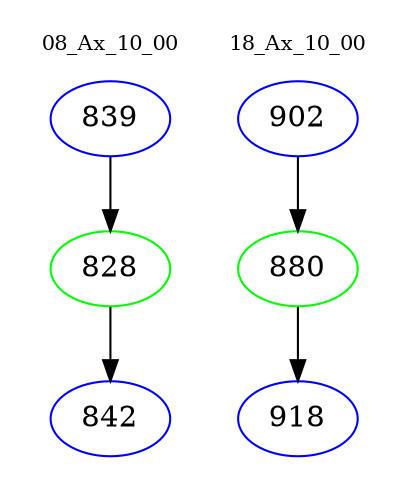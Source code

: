 digraph{
subgraph cluster_0 {
color = white
label = "08_Ax_10_00";
fontsize=10;
T0_839 [label="839", color="blue"]
T0_839 -> T0_828 [color="black"]
T0_828 [label="828", color="green"]
T0_828 -> T0_842 [color="black"]
T0_842 [label="842", color="blue"]
}
subgraph cluster_1 {
color = white
label = "18_Ax_10_00";
fontsize=10;
T1_902 [label="902", color="blue"]
T1_902 -> T1_880 [color="black"]
T1_880 [label="880", color="green"]
T1_880 -> T1_918 [color="black"]
T1_918 [label="918", color="blue"]
}
}
